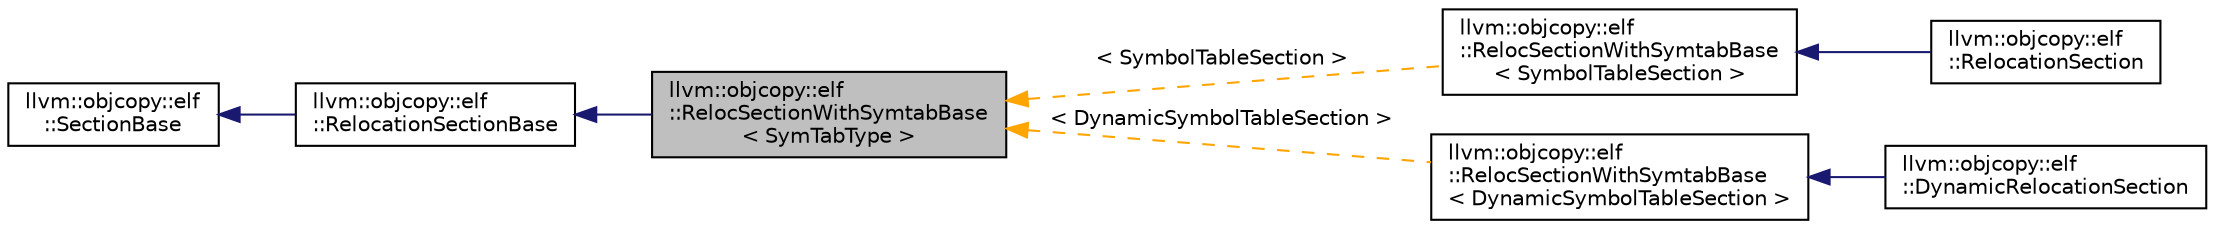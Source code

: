 digraph "llvm::objcopy::elf::RelocSectionWithSymtabBase&lt; SymTabType &gt;"
{
 // LATEX_PDF_SIZE
  bgcolor="transparent";
  edge [fontname="Helvetica",fontsize="10",labelfontname="Helvetica",labelfontsize="10"];
  node [fontname="Helvetica",fontsize="10",shape=record];
  rankdir="LR";
  Node1 [label="llvm::objcopy::elf\l::RelocSectionWithSymtabBase\l\< SymTabType \>",height=0.2,width=0.4,color="black", fillcolor="grey75", style="filled", fontcolor="black",tooltip=" "];
  Node2 -> Node1 [dir="back",color="midnightblue",fontsize="10",style="solid",fontname="Helvetica"];
  Node2 [label="llvm::objcopy::elf\l::RelocationSectionBase",height=0.2,width=0.4,color="black",URL="$classllvm_1_1objcopy_1_1elf_1_1RelocationSectionBase.html",tooltip=" "];
  Node3 -> Node2 [dir="back",color="midnightblue",fontsize="10",style="solid",fontname="Helvetica"];
  Node3 [label="llvm::objcopy::elf\l::SectionBase",height=0.2,width=0.4,color="black",URL="$classllvm_1_1objcopy_1_1elf_1_1SectionBase.html",tooltip=" "];
  Node1 -> Node4 [dir="back",color="orange",fontsize="10",style="dashed",label=" \< SymbolTableSection \>" ,fontname="Helvetica"];
  Node4 [label="llvm::objcopy::elf\l::RelocSectionWithSymtabBase\l\< SymbolTableSection \>",height=0.2,width=0.4,color="black",URL="$classllvm_1_1objcopy_1_1elf_1_1RelocSectionWithSymtabBase.html",tooltip=" "];
  Node4 -> Node5 [dir="back",color="midnightblue",fontsize="10",style="solid",fontname="Helvetica"];
  Node5 [label="llvm::objcopy::elf\l::RelocationSection",height=0.2,width=0.4,color="black",URL="$classllvm_1_1objcopy_1_1elf_1_1RelocationSection.html",tooltip=" "];
  Node1 -> Node6 [dir="back",color="orange",fontsize="10",style="dashed",label=" \< DynamicSymbolTableSection \>" ,fontname="Helvetica"];
  Node6 [label="llvm::objcopy::elf\l::RelocSectionWithSymtabBase\l\< DynamicSymbolTableSection \>",height=0.2,width=0.4,color="black",URL="$classllvm_1_1objcopy_1_1elf_1_1RelocSectionWithSymtabBase.html",tooltip=" "];
  Node6 -> Node7 [dir="back",color="midnightblue",fontsize="10",style="solid",fontname="Helvetica"];
  Node7 [label="llvm::objcopy::elf\l::DynamicRelocationSection",height=0.2,width=0.4,color="black",URL="$classllvm_1_1objcopy_1_1elf_1_1DynamicRelocationSection.html",tooltip=" "];
}
